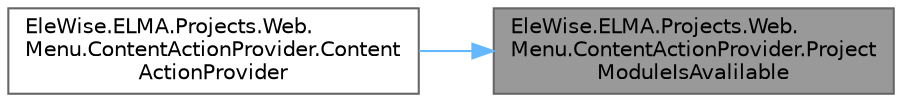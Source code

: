 digraph "EleWise.ELMA.Projects.Web.Menu.ContentActionProvider.ProjectModuleIsAvalilable"
{
 // LATEX_PDF_SIZE
  bgcolor="transparent";
  edge [fontname=Helvetica,fontsize=10,labelfontname=Helvetica,labelfontsize=10];
  node [fontname=Helvetica,fontsize=10,shape=box,height=0.2,width=0.4];
  rankdir="RL";
  Node1 [id="Node000001",label="EleWise.ELMA.Projects.Web.\lMenu.ContentActionProvider.Project\lModuleIsAvalilable",height=0.2,width=0.4,color="gray40", fillcolor="grey60", style="filled", fontcolor="black",tooltip="Доступ к модулю проекты."];
  Node1 -> Node2 [id="edge1_Node000001_Node000002",dir="back",color="steelblue1",style="solid",tooltip=" "];
  Node2 [id="Node000002",label="EleWise.ELMA.Projects.Web.\lMenu.ContentActionProvider.Content\lActionProvider",height=0.2,width=0.4,color="grey40", fillcolor="white", style="filled",URL="$class_ele_wise_1_1_e_l_m_a_1_1_projects_1_1_web_1_1_menu_1_1_content_action_provider.html#af275059fc6328e7ee6ef88ef257acf39",tooltip=" "];
}
